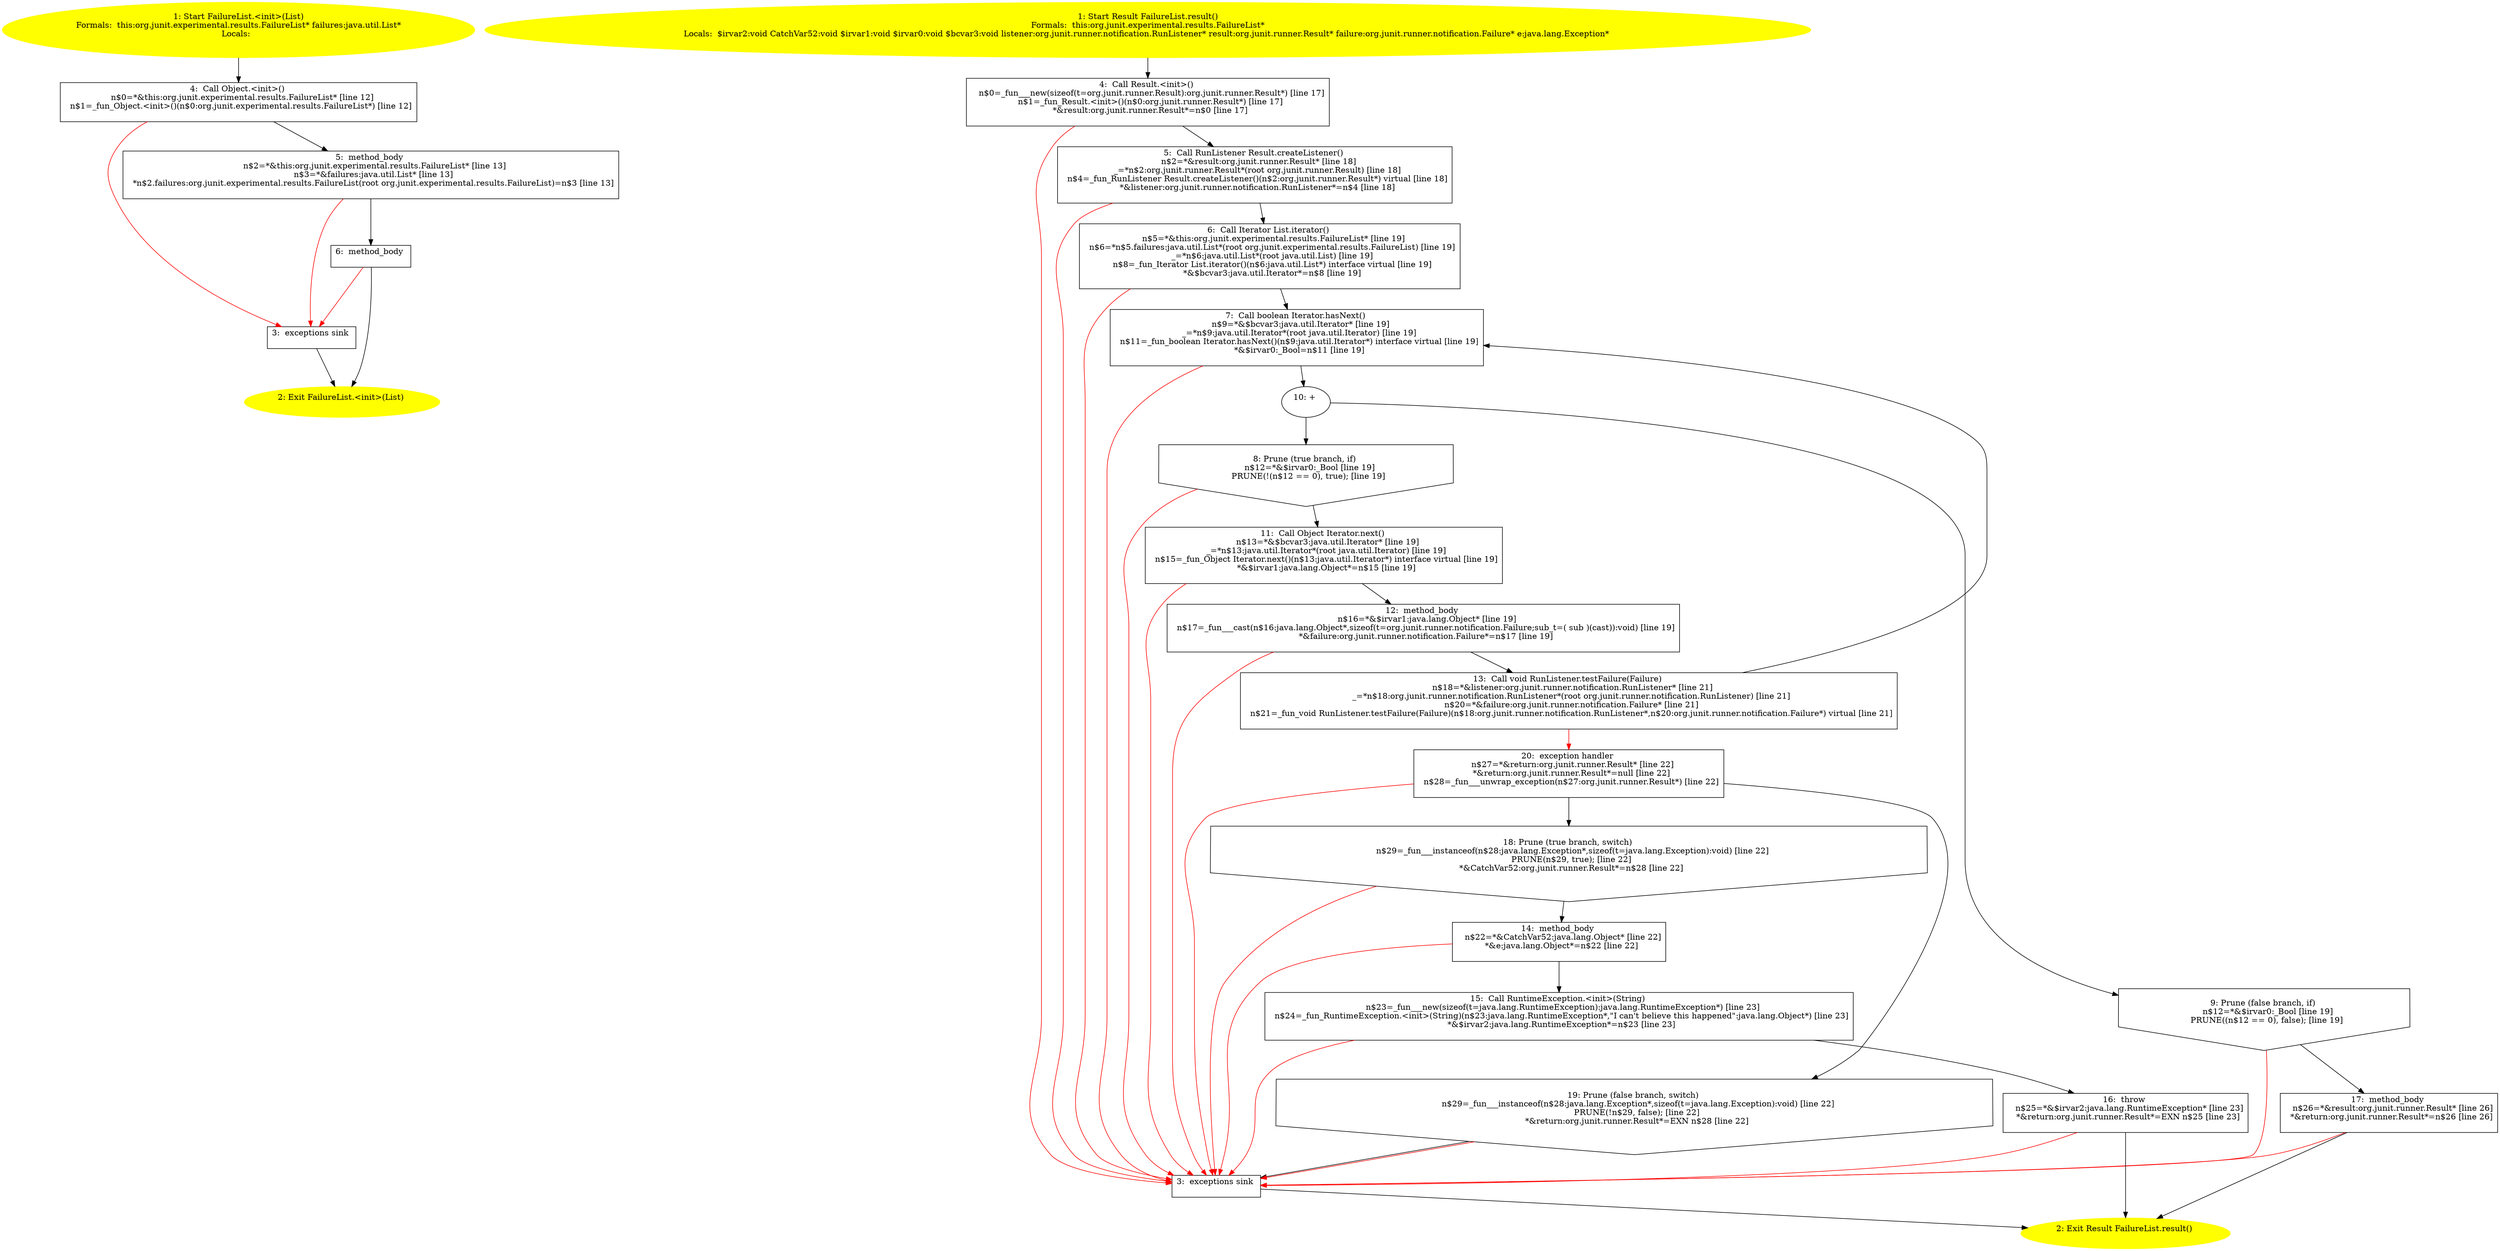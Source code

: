 /* @generated */
digraph cfg {
"org.junit.experimental.results.FailureList.<init>(java.util.List).e6aa47ca5d8b4bd4bbb6b71a0edf4361_1" [label="1: Start FailureList.<init>(List)\nFormals:  this:org.junit.experimental.results.FailureList* failures:java.util.List*\nLocals:  \n  " color=yellow style=filled]
	

	 "org.junit.experimental.results.FailureList.<init>(java.util.List).e6aa47ca5d8b4bd4bbb6b71a0edf4361_1" -> "org.junit.experimental.results.FailureList.<init>(java.util.List).e6aa47ca5d8b4bd4bbb6b71a0edf4361_4" ;
"org.junit.experimental.results.FailureList.<init>(java.util.List).e6aa47ca5d8b4bd4bbb6b71a0edf4361_2" [label="2: Exit FailureList.<init>(List) \n  " color=yellow style=filled]
	

"org.junit.experimental.results.FailureList.<init>(java.util.List).e6aa47ca5d8b4bd4bbb6b71a0edf4361_3" [label="3:  exceptions sink \n  " shape="box"]
	

	 "org.junit.experimental.results.FailureList.<init>(java.util.List).e6aa47ca5d8b4bd4bbb6b71a0edf4361_3" -> "org.junit.experimental.results.FailureList.<init>(java.util.List).e6aa47ca5d8b4bd4bbb6b71a0edf4361_2" ;
"org.junit.experimental.results.FailureList.<init>(java.util.List).e6aa47ca5d8b4bd4bbb6b71a0edf4361_4" [label="4:  Call Object.<init>() \n   n$0=*&this:org.junit.experimental.results.FailureList* [line 12]\n  n$1=_fun_Object.<init>()(n$0:org.junit.experimental.results.FailureList*) [line 12]\n " shape="box"]
	

	 "org.junit.experimental.results.FailureList.<init>(java.util.List).e6aa47ca5d8b4bd4bbb6b71a0edf4361_4" -> "org.junit.experimental.results.FailureList.<init>(java.util.List).e6aa47ca5d8b4bd4bbb6b71a0edf4361_5" ;
	 "org.junit.experimental.results.FailureList.<init>(java.util.List).e6aa47ca5d8b4bd4bbb6b71a0edf4361_4" -> "org.junit.experimental.results.FailureList.<init>(java.util.List).e6aa47ca5d8b4bd4bbb6b71a0edf4361_3" [color="red" ];
"org.junit.experimental.results.FailureList.<init>(java.util.List).e6aa47ca5d8b4bd4bbb6b71a0edf4361_5" [label="5:  method_body \n   n$2=*&this:org.junit.experimental.results.FailureList* [line 13]\n  n$3=*&failures:java.util.List* [line 13]\n  *n$2.failures:org.junit.experimental.results.FailureList(root org.junit.experimental.results.FailureList)=n$3 [line 13]\n " shape="box"]
	

	 "org.junit.experimental.results.FailureList.<init>(java.util.List).e6aa47ca5d8b4bd4bbb6b71a0edf4361_5" -> "org.junit.experimental.results.FailureList.<init>(java.util.List).e6aa47ca5d8b4bd4bbb6b71a0edf4361_6" ;
	 "org.junit.experimental.results.FailureList.<init>(java.util.List).e6aa47ca5d8b4bd4bbb6b71a0edf4361_5" -> "org.junit.experimental.results.FailureList.<init>(java.util.List).e6aa47ca5d8b4bd4bbb6b71a0edf4361_3" [color="red" ];
"org.junit.experimental.results.FailureList.<init>(java.util.List).e6aa47ca5d8b4bd4bbb6b71a0edf4361_6" [label="6:  method_body \n  " shape="box"]
	

	 "org.junit.experimental.results.FailureList.<init>(java.util.List).e6aa47ca5d8b4bd4bbb6b71a0edf4361_6" -> "org.junit.experimental.results.FailureList.<init>(java.util.List).e6aa47ca5d8b4bd4bbb6b71a0edf4361_2" ;
	 "org.junit.experimental.results.FailureList.<init>(java.util.List).e6aa47ca5d8b4bd4bbb6b71a0edf4361_6" -> "org.junit.experimental.results.FailureList.<init>(java.util.List).e6aa47ca5d8b4bd4bbb6b71a0edf4361_3" [color="red" ];
"org.junit.experimental.results.FailureList.result():org.junit.runner.Result.066ec67ba8da1986819803525df73f90_1" [label="1: Start Result FailureList.result()\nFormals:  this:org.junit.experimental.results.FailureList*\nLocals:  $irvar2:void CatchVar52:void $irvar1:void $irvar0:void $bcvar3:void listener:org.junit.runner.notification.RunListener* result:org.junit.runner.Result* failure:org.junit.runner.notification.Failure* e:java.lang.Exception* \n  " color=yellow style=filled]
	

	 "org.junit.experimental.results.FailureList.result():org.junit.runner.Result.066ec67ba8da1986819803525df73f90_1" -> "org.junit.experimental.results.FailureList.result():org.junit.runner.Result.066ec67ba8da1986819803525df73f90_4" ;
"org.junit.experimental.results.FailureList.result():org.junit.runner.Result.066ec67ba8da1986819803525df73f90_2" [label="2: Exit Result FailureList.result() \n  " color=yellow style=filled]
	

"org.junit.experimental.results.FailureList.result():org.junit.runner.Result.066ec67ba8da1986819803525df73f90_3" [label="3:  exceptions sink \n  " shape="box"]
	

	 "org.junit.experimental.results.FailureList.result():org.junit.runner.Result.066ec67ba8da1986819803525df73f90_3" -> "org.junit.experimental.results.FailureList.result():org.junit.runner.Result.066ec67ba8da1986819803525df73f90_2" ;
"org.junit.experimental.results.FailureList.result():org.junit.runner.Result.066ec67ba8da1986819803525df73f90_4" [label="4:  Call Result.<init>() \n   n$0=_fun___new(sizeof(t=org.junit.runner.Result):org.junit.runner.Result*) [line 17]\n  n$1=_fun_Result.<init>()(n$0:org.junit.runner.Result*) [line 17]\n  *&result:org.junit.runner.Result*=n$0 [line 17]\n " shape="box"]
	

	 "org.junit.experimental.results.FailureList.result():org.junit.runner.Result.066ec67ba8da1986819803525df73f90_4" -> "org.junit.experimental.results.FailureList.result():org.junit.runner.Result.066ec67ba8da1986819803525df73f90_5" ;
	 "org.junit.experimental.results.FailureList.result():org.junit.runner.Result.066ec67ba8da1986819803525df73f90_4" -> "org.junit.experimental.results.FailureList.result():org.junit.runner.Result.066ec67ba8da1986819803525df73f90_3" [color="red" ];
"org.junit.experimental.results.FailureList.result():org.junit.runner.Result.066ec67ba8da1986819803525df73f90_5" [label="5:  Call RunListener Result.createListener() \n   n$2=*&result:org.junit.runner.Result* [line 18]\n  _=*n$2:org.junit.runner.Result*(root org.junit.runner.Result) [line 18]\n  n$4=_fun_RunListener Result.createListener()(n$2:org.junit.runner.Result*) virtual [line 18]\n  *&listener:org.junit.runner.notification.RunListener*=n$4 [line 18]\n " shape="box"]
	

	 "org.junit.experimental.results.FailureList.result():org.junit.runner.Result.066ec67ba8da1986819803525df73f90_5" -> "org.junit.experimental.results.FailureList.result():org.junit.runner.Result.066ec67ba8da1986819803525df73f90_6" ;
	 "org.junit.experimental.results.FailureList.result():org.junit.runner.Result.066ec67ba8da1986819803525df73f90_5" -> "org.junit.experimental.results.FailureList.result():org.junit.runner.Result.066ec67ba8da1986819803525df73f90_3" [color="red" ];
"org.junit.experimental.results.FailureList.result():org.junit.runner.Result.066ec67ba8da1986819803525df73f90_6" [label="6:  Call Iterator List.iterator() \n   n$5=*&this:org.junit.experimental.results.FailureList* [line 19]\n  n$6=*n$5.failures:java.util.List*(root org.junit.experimental.results.FailureList) [line 19]\n  _=*n$6:java.util.List*(root java.util.List) [line 19]\n  n$8=_fun_Iterator List.iterator()(n$6:java.util.List*) interface virtual [line 19]\n  *&$bcvar3:java.util.Iterator*=n$8 [line 19]\n " shape="box"]
	

	 "org.junit.experimental.results.FailureList.result():org.junit.runner.Result.066ec67ba8da1986819803525df73f90_6" -> "org.junit.experimental.results.FailureList.result():org.junit.runner.Result.066ec67ba8da1986819803525df73f90_7" ;
	 "org.junit.experimental.results.FailureList.result():org.junit.runner.Result.066ec67ba8da1986819803525df73f90_6" -> "org.junit.experimental.results.FailureList.result():org.junit.runner.Result.066ec67ba8da1986819803525df73f90_3" [color="red" ];
"org.junit.experimental.results.FailureList.result():org.junit.runner.Result.066ec67ba8da1986819803525df73f90_7" [label="7:  Call boolean Iterator.hasNext() \n   n$9=*&$bcvar3:java.util.Iterator* [line 19]\n  _=*n$9:java.util.Iterator*(root java.util.Iterator) [line 19]\n  n$11=_fun_boolean Iterator.hasNext()(n$9:java.util.Iterator*) interface virtual [line 19]\n  *&$irvar0:_Bool=n$11 [line 19]\n " shape="box"]
	

	 "org.junit.experimental.results.FailureList.result():org.junit.runner.Result.066ec67ba8da1986819803525df73f90_7" -> "org.junit.experimental.results.FailureList.result():org.junit.runner.Result.066ec67ba8da1986819803525df73f90_10" ;
	 "org.junit.experimental.results.FailureList.result():org.junit.runner.Result.066ec67ba8da1986819803525df73f90_7" -> "org.junit.experimental.results.FailureList.result():org.junit.runner.Result.066ec67ba8da1986819803525df73f90_3" [color="red" ];
"org.junit.experimental.results.FailureList.result():org.junit.runner.Result.066ec67ba8da1986819803525df73f90_8" [label="8: Prune (true branch, if) \n   n$12=*&$irvar0:_Bool [line 19]\n  PRUNE(!(n$12 == 0), true); [line 19]\n " shape="invhouse"]
	

	 "org.junit.experimental.results.FailureList.result():org.junit.runner.Result.066ec67ba8da1986819803525df73f90_8" -> "org.junit.experimental.results.FailureList.result():org.junit.runner.Result.066ec67ba8da1986819803525df73f90_11" ;
	 "org.junit.experimental.results.FailureList.result():org.junit.runner.Result.066ec67ba8da1986819803525df73f90_8" -> "org.junit.experimental.results.FailureList.result():org.junit.runner.Result.066ec67ba8da1986819803525df73f90_3" [color="red" ];
"org.junit.experimental.results.FailureList.result():org.junit.runner.Result.066ec67ba8da1986819803525df73f90_9" [label="9: Prune (false branch, if) \n   n$12=*&$irvar0:_Bool [line 19]\n  PRUNE((n$12 == 0), false); [line 19]\n " shape="invhouse"]
	

	 "org.junit.experimental.results.FailureList.result():org.junit.runner.Result.066ec67ba8da1986819803525df73f90_9" -> "org.junit.experimental.results.FailureList.result():org.junit.runner.Result.066ec67ba8da1986819803525df73f90_17" ;
	 "org.junit.experimental.results.FailureList.result():org.junit.runner.Result.066ec67ba8da1986819803525df73f90_9" -> "org.junit.experimental.results.FailureList.result():org.junit.runner.Result.066ec67ba8da1986819803525df73f90_3" [color="red" ];
"org.junit.experimental.results.FailureList.result():org.junit.runner.Result.066ec67ba8da1986819803525df73f90_10" [label="10: + \n  " ]
	

	 "org.junit.experimental.results.FailureList.result():org.junit.runner.Result.066ec67ba8da1986819803525df73f90_10" -> "org.junit.experimental.results.FailureList.result():org.junit.runner.Result.066ec67ba8da1986819803525df73f90_8" ;
	 "org.junit.experimental.results.FailureList.result():org.junit.runner.Result.066ec67ba8da1986819803525df73f90_10" -> "org.junit.experimental.results.FailureList.result():org.junit.runner.Result.066ec67ba8da1986819803525df73f90_9" ;
"org.junit.experimental.results.FailureList.result():org.junit.runner.Result.066ec67ba8da1986819803525df73f90_11" [label="11:  Call Object Iterator.next() \n   n$13=*&$bcvar3:java.util.Iterator* [line 19]\n  _=*n$13:java.util.Iterator*(root java.util.Iterator) [line 19]\n  n$15=_fun_Object Iterator.next()(n$13:java.util.Iterator*) interface virtual [line 19]\n  *&$irvar1:java.lang.Object*=n$15 [line 19]\n " shape="box"]
	

	 "org.junit.experimental.results.FailureList.result():org.junit.runner.Result.066ec67ba8da1986819803525df73f90_11" -> "org.junit.experimental.results.FailureList.result():org.junit.runner.Result.066ec67ba8da1986819803525df73f90_12" ;
	 "org.junit.experimental.results.FailureList.result():org.junit.runner.Result.066ec67ba8da1986819803525df73f90_11" -> "org.junit.experimental.results.FailureList.result():org.junit.runner.Result.066ec67ba8da1986819803525df73f90_3" [color="red" ];
"org.junit.experimental.results.FailureList.result():org.junit.runner.Result.066ec67ba8da1986819803525df73f90_12" [label="12:  method_body \n   n$16=*&$irvar1:java.lang.Object* [line 19]\n  n$17=_fun___cast(n$16:java.lang.Object*,sizeof(t=org.junit.runner.notification.Failure;sub_t=( sub )(cast)):void) [line 19]\n  *&failure:org.junit.runner.notification.Failure*=n$17 [line 19]\n " shape="box"]
	

	 "org.junit.experimental.results.FailureList.result():org.junit.runner.Result.066ec67ba8da1986819803525df73f90_12" -> "org.junit.experimental.results.FailureList.result():org.junit.runner.Result.066ec67ba8da1986819803525df73f90_13" ;
	 "org.junit.experimental.results.FailureList.result():org.junit.runner.Result.066ec67ba8da1986819803525df73f90_12" -> "org.junit.experimental.results.FailureList.result():org.junit.runner.Result.066ec67ba8da1986819803525df73f90_3" [color="red" ];
"org.junit.experimental.results.FailureList.result():org.junit.runner.Result.066ec67ba8da1986819803525df73f90_13" [label="13:  Call void RunListener.testFailure(Failure) \n   n$18=*&listener:org.junit.runner.notification.RunListener* [line 21]\n  _=*n$18:org.junit.runner.notification.RunListener*(root org.junit.runner.notification.RunListener) [line 21]\n  n$20=*&failure:org.junit.runner.notification.Failure* [line 21]\n  n$21=_fun_void RunListener.testFailure(Failure)(n$18:org.junit.runner.notification.RunListener*,n$20:org.junit.runner.notification.Failure*) virtual [line 21]\n " shape="box"]
	

	 "org.junit.experimental.results.FailureList.result():org.junit.runner.Result.066ec67ba8da1986819803525df73f90_13" -> "org.junit.experimental.results.FailureList.result():org.junit.runner.Result.066ec67ba8da1986819803525df73f90_7" ;
	 "org.junit.experimental.results.FailureList.result():org.junit.runner.Result.066ec67ba8da1986819803525df73f90_13" -> "org.junit.experimental.results.FailureList.result():org.junit.runner.Result.066ec67ba8da1986819803525df73f90_20" [color="red" ];
"org.junit.experimental.results.FailureList.result():org.junit.runner.Result.066ec67ba8da1986819803525df73f90_14" [label="14:  method_body \n   n$22=*&CatchVar52:java.lang.Object* [line 22]\n  *&e:java.lang.Object*=n$22 [line 22]\n " shape="box"]
	

	 "org.junit.experimental.results.FailureList.result():org.junit.runner.Result.066ec67ba8da1986819803525df73f90_14" -> "org.junit.experimental.results.FailureList.result():org.junit.runner.Result.066ec67ba8da1986819803525df73f90_15" ;
	 "org.junit.experimental.results.FailureList.result():org.junit.runner.Result.066ec67ba8da1986819803525df73f90_14" -> "org.junit.experimental.results.FailureList.result():org.junit.runner.Result.066ec67ba8da1986819803525df73f90_3" [color="red" ];
"org.junit.experimental.results.FailureList.result():org.junit.runner.Result.066ec67ba8da1986819803525df73f90_15" [label="15:  Call RuntimeException.<init>(String) \n   n$23=_fun___new(sizeof(t=java.lang.RuntimeException):java.lang.RuntimeException*) [line 23]\n  n$24=_fun_RuntimeException.<init>(String)(n$23:java.lang.RuntimeException*,\"I can't believe this happened\":java.lang.Object*) [line 23]\n  *&$irvar2:java.lang.RuntimeException*=n$23 [line 23]\n " shape="box"]
	

	 "org.junit.experimental.results.FailureList.result():org.junit.runner.Result.066ec67ba8da1986819803525df73f90_15" -> "org.junit.experimental.results.FailureList.result():org.junit.runner.Result.066ec67ba8da1986819803525df73f90_16" ;
	 "org.junit.experimental.results.FailureList.result():org.junit.runner.Result.066ec67ba8da1986819803525df73f90_15" -> "org.junit.experimental.results.FailureList.result():org.junit.runner.Result.066ec67ba8da1986819803525df73f90_3" [color="red" ];
"org.junit.experimental.results.FailureList.result():org.junit.runner.Result.066ec67ba8da1986819803525df73f90_16" [label="16:  throw \n   n$25=*&$irvar2:java.lang.RuntimeException* [line 23]\n  *&return:org.junit.runner.Result*=EXN n$25 [line 23]\n " shape="box"]
	

	 "org.junit.experimental.results.FailureList.result():org.junit.runner.Result.066ec67ba8da1986819803525df73f90_16" -> "org.junit.experimental.results.FailureList.result():org.junit.runner.Result.066ec67ba8da1986819803525df73f90_2" ;
	 "org.junit.experimental.results.FailureList.result():org.junit.runner.Result.066ec67ba8da1986819803525df73f90_16" -> "org.junit.experimental.results.FailureList.result():org.junit.runner.Result.066ec67ba8da1986819803525df73f90_3" [color="red" ];
"org.junit.experimental.results.FailureList.result():org.junit.runner.Result.066ec67ba8da1986819803525df73f90_17" [label="17:  method_body \n   n$26=*&result:org.junit.runner.Result* [line 26]\n  *&return:org.junit.runner.Result*=n$26 [line 26]\n " shape="box"]
	

	 "org.junit.experimental.results.FailureList.result():org.junit.runner.Result.066ec67ba8da1986819803525df73f90_17" -> "org.junit.experimental.results.FailureList.result():org.junit.runner.Result.066ec67ba8da1986819803525df73f90_2" ;
	 "org.junit.experimental.results.FailureList.result():org.junit.runner.Result.066ec67ba8da1986819803525df73f90_17" -> "org.junit.experimental.results.FailureList.result():org.junit.runner.Result.066ec67ba8da1986819803525df73f90_3" [color="red" ];
"org.junit.experimental.results.FailureList.result():org.junit.runner.Result.066ec67ba8da1986819803525df73f90_18" [label="18: Prune (true branch, switch) \n   n$29=_fun___instanceof(n$28:java.lang.Exception*,sizeof(t=java.lang.Exception):void) [line 22]\n  PRUNE(n$29, true); [line 22]\n  *&CatchVar52:org.junit.runner.Result*=n$28 [line 22]\n " shape="invhouse"]
	

	 "org.junit.experimental.results.FailureList.result():org.junit.runner.Result.066ec67ba8da1986819803525df73f90_18" -> "org.junit.experimental.results.FailureList.result():org.junit.runner.Result.066ec67ba8da1986819803525df73f90_14" ;
	 "org.junit.experimental.results.FailureList.result():org.junit.runner.Result.066ec67ba8da1986819803525df73f90_18" -> "org.junit.experimental.results.FailureList.result():org.junit.runner.Result.066ec67ba8da1986819803525df73f90_3" [color="red" ];
"org.junit.experimental.results.FailureList.result():org.junit.runner.Result.066ec67ba8da1986819803525df73f90_19" [label="19: Prune (false branch, switch) \n   n$29=_fun___instanceof(n$28:java.lang.Exception*,sizeof(t=java.lang.Exception):void) [line 22]\n  PRUNE(!n$29, false); [line 22]\n  *&return:org.junit.runner.Result*=EXN n$28 [line 22]\n " shape="invhouse"]
	

	 "org.junit.experimental.results.FailureList.result():org.junit.runner.Result.066ec67ba8da1986819803525df73f90_19" -> "org.junit.experimental.results.FailureList.result():org.junit.runner.Result.066ec67ba8da1986819803525df73f90_3" ;
	 "org.junit.experimental.results.FailureList.result():org.junit.runner.Result.066ec67ba8da1986819803525df73f90_19" -> "org.junit.experimental.results.FailureList.result():org.junit.runner.Result.066ec67ba8da1986819803525df73f90_3" [color="red" ];
"org.junit.experimental.results.FailureList.result():org.junit.runner.Result.066ec67ba8da1986819803525df73f90_20" [label="20:  exception handler \n   n$27=*&return:org.junit.runner.Result* [line 22]\n  *&return:org.junit.runner.Result*=null [line 22]\n  n$28=_fun___unwrap_exception(n$27:org.junit.runner.Result*) [line 22]\n " shape="box"]
	

	 "org.junit.experimental.results.FailureList.result():org.junit.runner.Result.066ec67ba8da1986819803525df73f90_20" -> "org.junit.experimental.results.FailureList.result():org.junit.runner.Result.066ec67ba8da1986819803525df73f90_18" ;
	 "org.junit.experimental.results.FailureList.result():org.junit.runner.Result.066ec67ba8da1986819803525df73f90_20" -> "org.junit.experimental.results.FailureList.result():org.junit.runner.Result.066ec67ba8da1986819803525df73f90_19" ;
	 "org.junit.experimental.results.FailureList.result():org.junit.runner.Result.066ec67ba8da1986819803525df73f90_20" -> "org.junit.experimental.results.FailureList.result():org.junit.runner.Result.066ec67ba8da1986819803525df73f90_3" [color="red" ];
}
